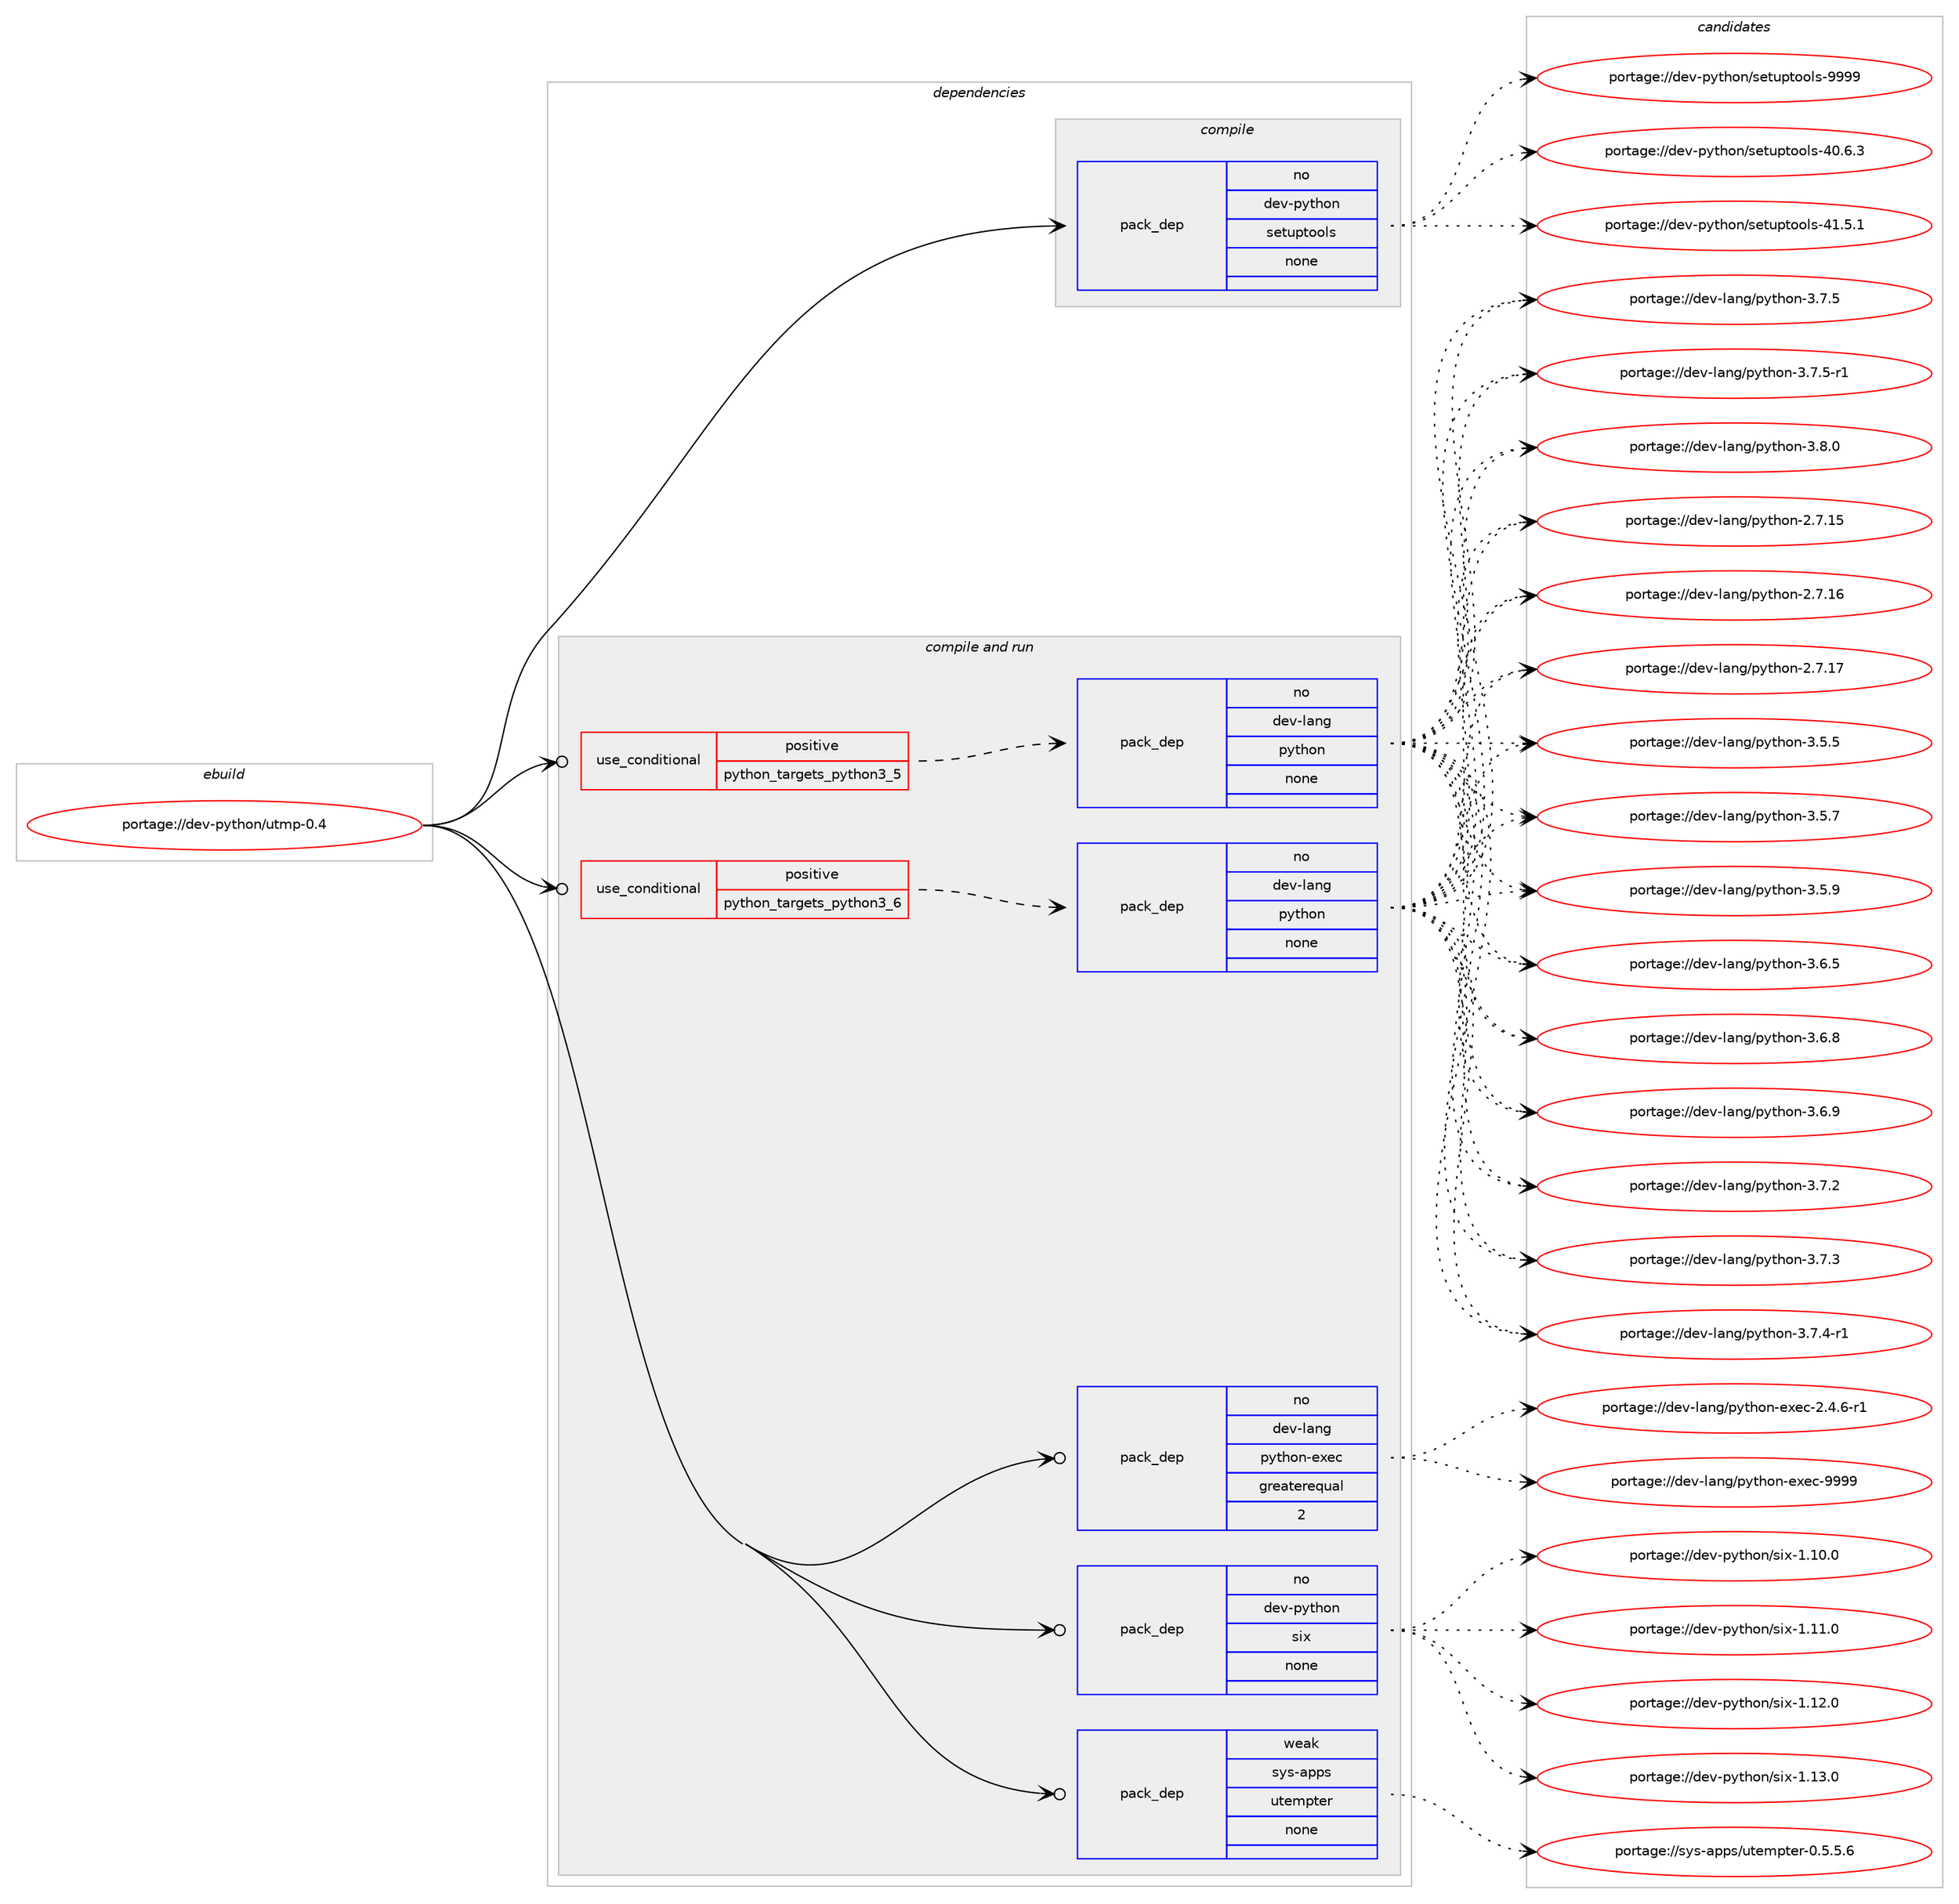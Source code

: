 digraph prolog {

# *************
# Graph options
# *************

newrank=true;
concentrate=true;
compound=true;
graph [rankdir=LR,fontname=Helvetica,fontsize=10,ranksep=1.5];#, ranksep=2.5, nodesep=0.2];
edge  [arrowhead=vee];
node  [fontname=Helvetica,fontsize=10];

# **********
# The ebuild
# **********

subgraph cluster_leftcol {
color=gray;
rank=same;
label=<<i>ebuild</i>>;
id [label="portage://dev-python/utmp-0.4", color=red, width=4, href="../dev-python/utmp-0.4.svg"];
}

# ****************
# The dependencies
# ****************

subgraph cluster_midcol {
color=gray;
label=<<i>dependencies</i>>;
subgraph cluster_compile {
fillcolor="#eeeeee";
style=filled;
label=<<i>compile</i>>;
subgraph pack133860 {
dependency177590 [label=<<TABLE BORDER="0" CELLBORDER="1" CELLSPACING="0" CELLPADDING="4" WIDTH="220"><TR><TD ROWSPAN="6" CELLPADDING="30">pack_dep</TD></TR><TR><TD WIDTH="110">no</TD></TR><TR><TD>dev-python</TD></TR><TR><TD>setuptools</TD></TR><TR><TD>none</TD></TR><TR><TD></TD></TR></TABLE>>, shape=none, color=blue];
}
id:e -> dependency177590:w [weight=20,style="solid",arrowhead="vee"];
}
subgraph cluster_compileandrun {
fillcolor="#eeeeee";
style=filled;
label=<<i>compile and run</i>>;
subgraph cond40320 {
dependency177591 [label=<<TABLE BORDER="0" CELLBORDER="1" CELLSPACING="0" CELLPADDING="4"><TR><TD ROWSPAN="3" CELLPADDING="10">use_conditional</TD></TR><TR><TD>positive</TD></TR><TR><TD>python_targets_python3_5</TD></TR></TABLE>>, shape=none, color=red];
subgraph pack133861 {
dependency177592 [label=<<TABLE BORDER="0" CELLBORDER="1" CELLSPACING="0" CELLPADDING="4" WIDTH="220"><TR><TD ROWSPAN="6" CELLPADDING="30">pack_dep</TD></TR><TR><TD WIDTH="110">no</TD></TR><TR><TD>dev-lang</TD></TR><TR><TD>python</TD></TR><TR><TD>none</TD></TR><TR><TD></TD></TR></TABLE>>, shape=none, color=blue];
}
dependency177591:e -> dependency177592:w [weight=20,style="dashed",arrowhead="vee"];
}
id:e -> dependency177591:w [weight=20,style="solid",arrowhead="odotvee"];
subgraph cond40321 {
dependency177593 [label=<<TABLE BORDER="0" CELLBORDER="1" CELLSPACING="0" CELLPADDING="4"><TR><TD ROWSPAN="3" CELLPADDING="10">use_conditional</TD></TR><TR><TD>positive</TD></TR><TR><TD>python_targets_python3_6</TD></TR></TABLE>>, shape=none, color=red];
subgraph pack133862 {
dependency177594 [label=<<TABLE BORDER="0" CELLBORDER="1" CELLSPACING="0" CELLPADDING="4" WIDTH="220"><TR><TD ROWSPAN="6" CELLPADDING="30">pack_dep</TD></TR><TR><TD WIDTH="110">no</TD></TR><TR><TD>dev-lang</TD></TR><TR><TD>python</TD></TR><TR><TD>none</TD></TR><TR><TD></TD></TR></TABLE>>, shape=none, color=blue];
}
dependency177593:e -> dependency177594:w [weight=20,style="dashed",arrowhead="vee"];
}
id:e -> dependency177593:w [weight=20,style="solid",arrowhead="odotvee"];
subgraph pack133863 {
dependency177595 [label=<<TABLE BORDER="0" CELLBORDER="1" CELLSPACING="0" CELLPADDING="4" WIDTH="220"><TR><TD ROWSPAN="6" CELLPADDING="30">pack_dep</TD></TR><TR><TD WIDTH="110">no</TD></TR><TR><TD>dev-lang</TD></TR><TR><TD>python-exec</TD></TR><TR><TD>greaterequal</TD></TR><TR><TD>2</TD></TR></TABLE>>, shape=none, color=blue];
}
id:e -> dependency177595:w [weight=20,style="solid",arrowhead="odotvee"];
subgraph pack133864 {
dependency177596 [label=<<TABLE BORDER="0" CELLBORDER="1" CELLSPACING="0" CELLPADDING="4" WIDTH="220"><TR><TD ROWSPAN="6" CELLPADDING="30">pack_dep</TD></TR><TR><TD WIDTH="110">no</TD></TR><TR><TD>dev-python</TD></TR><TR><TD>six</TD></TR><TR><TD>none</TD></TR><TR><TD></TD></TR></TABLE>>, shape=none, color=blue];
}
id:e -> dependency177596:w [weight=20,style="solid",arrowhead="odotvee"];
subgraph pack133865 {
dependency177597 [label=<<TABLE BORDER="0" CELLBORDER="1" CELLSPACING="0" CELLPADDING="4" WIDTH="220"><TR><TD ROWSPAN="6" CELLPADDING="30">pack_dep</TD></TR><TR><TD WIDTH="110">weak</TD></TR><TR><TD>sys-apps</TD></TR><TR><TD>utempter</TD></TR><TR><TD>none</TD></TR><TR><TD></TD></TR></TABLE>>, shape=none, color=blue];
}
id:e -> dependency177597:w [weight=20,style="solid",arrowhead="odotvee"];
}
subgraph cluster_run {
fillcolor="#eeeeee";
style=filled;
label=<<i>run</i>>;
}
}

# **************
# The candidates
# **************

subgraph cluster_choices {
rank=same;
color=gray;
label=<<i>candidates</i>>;

subgraph choice133860 {
color=black;
nodesep=1;
choiceportage100101118451121211161041111104711510111611711211611111110811545524846544651 [label="portage://dev-python/setuptools-40.6.3", color=red, width=4,href="../dev-python/setuptools-40.6.3.svg"];
choiceportage100101118451121211161041111104711510111611711211611111110811545524946534649 [label="portage://dev-python/setuptools-41.5.1", color=red, width=4,href="../dev-python/setuptools-41.5.1.svg"];
choiceportage10010111845112121116104111110471151011161171121161111111081154557575757 [label="portage://dev-python/setuptools-9999", color=red, width=4,href="../dev-python/setuptools-9999.svg"];
dependency177590:e -> choiceportage100101118451121211161041111104711510111611711211611111110811545524846544651:w [style=dotted,weight="100"];
dependency177590:e -> choiceportage100101118451121211161041111104711510111611711211611111110811545524946534649:w [style=dotted,weight="100"];
dependency177590:e -> choiceportage10010111845112121116104111110471151011161171121161111111081154557575757:w [style=dotted,weight="100"];
}
subgraph choice133861 {
color=black;
nodesep=1;
choiceportage10010111845108971101034711212111610411111045504655464953 [label="portage://dev-lang/python-2.7.15", color=red, width=4,href="../dev-lang/python-2.7.15.svg"];
choiceportage10010111845108971101034711212111610411111045504655464954 [label="portage://dev-lang/python-2.7.16", color=red, width=4,href="../dev-lang/python-2.7.16.svg"];
choiceportage10010111845108971101034711212111610411111045504655464955 [label="portage://dev-lang/python-2.7.17", color=red, width=4,href="../dev-lang/python-2.7.17.svg"];
choiceportage100101118451089711010347112121116104111110455146534653 [label="portage://dev-lang/python-3.5.5", color=red, width=4,href="../dev-lang/python-3.5.5.svg"];
choiceportage100101118451089711010347112121116104111110455146534655 [label="portage://dev-lang/python-3.5.7", color=red, width=4,href="../dev-lang/python-3.5.7.svg"];
choiceportage100101118451089711010347112121116104111110455146534657 [label="portage://dev-lang/python-3.5.9", color=red, width=4,href="../dev-lang/python-3.5.9.svg"];
choiceportage100101118451089711010347112121116104111110455146544653 [label="portage://dev-lang/python-3.6.5", color=red, width=4,href="../dev-lang/python-3.6.5.svg"];
choiceportage100101118451089711010347112121116104111110455146544656 [label="portage://dev-lang/python-3.6.8", color=red, width=4,href="../dev-lang/python-3.6.8.svg"];
choiceportage100101118451089711010347112121116104111110455146544657 [label="portage://dev-lang/python-3.6.9", color=red, width=4,href="../dev-lang/python-3.6.9.svg"];
choiceportage100101118451089711010347112121116104111110455146554650 [label="portage://dev-lang/python-3.7.2", color=red, width=4,href="../dev-lang/python-3.7.2.svg"];
choiceportage100101118451089711010347112121116104111110455146554651 [label="portage://dev-lang/python-3.7.3", color=red, width=4,href="../dev-lang/python-3.7.3.svg"];
choiceportage1001011184510897110103471121211161041111104551465546524511449 [label="portage://dev-lang/python-3.7.4-r1", color=red, width=4,href="../dev-lang/python-3.7.4-r1.svg"];
choiceportage100101118451089711010347112121116104111110455146554653 [label="portage://dev-lang/python-3.7.5", color=red, width=4,href="../dev-lang/python-3.7.5.svg"];
choiceportage1001011184510897110103471121211161041111104551465546534511449 [label="portage://dev-lang/python-3.7.5-r1", color=red, width=4,href="../dev-lang/python-3.7.5-r1.svg"];
choiceportage100101118451089711010347112121116104111110455146564648 [label="portage://dev-lang/python-3.8.0", color=red, width=4,href="../dev-lang/python-3.8.0.svg"];
dependency177592:e -> choiceportage10010111845108971101034711212111610411111045504655464953:w [style=dotted,weight="100"];
dependency177592:e -> choiceportage10010111845108971101034711212111610411111045504655464954:w [style=dotted,weight="100"];
dependency177592:e -> choiceportage10010111845108971101034711212111610411111045504655464955:w [style=dotted,weight="100"];
dependency177592:e -> choiceportage100101118451089711010347112121116104111110455146534653:w [style=dotted,weight="100"];
dependency177592:e -> choiceportage100101118451089711010347112121116104111110455146534655:w [style=dotted,weight="100"];
dependency177592:e -> choiceportage100101118451089711010347112121116104111110455146534657:w [style=dotted,weight="100"];
dependency177592:e -> choiceportage100101118451089711010347112121116104111110455146544653:w [style=dotted,weight="100"];
dependency177592:e -> choiceportage100101118451089711010347112121116104111110455146544656:w [style=dotted,weight="100"];
dependency177592:e -> choiceportage100101118451089711010347112121116104111110455146544657:w [style=dotted,weight="100"];
dependency177592:e -> choiceportage100101118451089711010347112121116104111110455146554650:w [style=dotted,weight="100"];
dependency177592:e -> choiceportage100101118451089711010347112121116104111110455146554651:w [style=dotted,weight="100"];
dependency177592:e -> choiceportage1001011184510897110103471121211161041111104551465546524511449:w [style=dotted,weight="100"];
dependency177592:e -> choiceportage100101118451089711010347112121116104111110455146554653:w [style=dotted,weight="100"];
dependency177592:e -> choiceportage1001011184510897110103471121211161041111104551465546534511449:w [style=dotted,weight="100"];
dependency177592:e -> choiceportage100101118451089711010347112121116104111110455146564648:w [style=dotted,weight="100"];
}
subgraph choice133862 {
color=black;
nodesep=1;
choiceportage10010111845108971101034711212111610411111045504655464953 [label="portage://dev-lang/python-2.7.15", color=red, width=4,href="../dev-lang/python-2.7.15.svg"];
choiceportage10010111845108971101034711212111610411111045504655464954 [label="portage://dev-lang/python-2.7.16", color=red, width=4,href="../dev-lang/python-2.7.16.svg"];
choiceportage10010111845108971101034711212111610411111045504655464955 [label="portage://dev-lang/python-2.7.17", color=red, width=4,href="../dev-lang/python-2.7.17.svg"];
choiceportage100101118451089711010347112121116104111110455146534653 [label="portage://dev-lang/python-3.5.5", color=red, width=4,href="../dev-lang/python-3.5.5.svg"];
choiceportage100101118451089711010347112121116104111110455146534655 [label="portage://dev-lang/python-3.5.7", color=red, width=4,href="../dev-lang/python-3.5.7.svg"];
choiceportage100101118451089711010347112121116104111110455146534657 [label="portage://dev-lang/python-3.5.9", color=red, width=4,href="../dev-lang/python-3.5.9.svg"];
choiceportage100101118451089711010347112121116104111110455146544653 [label="portage://dev-lang/python-3.6.5", color=red, width=4,href="../dev-lang/python-3.6.5.svg"];
choiceportage100101118451089711010347112121116104111110455146544656 [label="portage://dev-lang/python-3.6.8", color=red, width=4,href="../dev-lang/python-3.6.8.svg"];
choiceportage100101118451089711010347112121116104111110455146544657 [label="portage://dev-lang/python-3.6.9", color=red, width=4,href="../dev-lang/python-3.6.9.svg"];
choiceportage100101118451089711010347112121116104111110455146554650 [label="portage://dev-lang/python-3.7.2", color=red, width=4,href="../dev-lang/python-3.7.2.svg"];
choiceportage100101118451089711010347112121116104111110455146554651 [label="portage://dev-lang/python-3.7.3", color=red, width=4,href="../dev-lang/python-3.7.3.svg"];
choiceportage1001011184510897110103471121211161041111104551465546524511449 [label="portage://dev-lang/python-3.7.4-r1", color=red, width=4,href="../dev-lang/python-3.7.4-r1.svg"];
choiceportage100101118451089711010347112121116104111110455146554653 [label="portage://dev-lang/python-3.7.5", color=red, width=4,href="../dev-lang/python-3.7.5.svg"];
choiceportage1001011184510897110103471121211161041111104551465546534511449 [label="portage://dev-lang/python-3.7.5-r1", color=red, width=4,href="../dev-lang/python-3.7.5-r1.svg"];
choiceportage100101118451089711010347112121116104111110455146564648 [label="portage://dev-lang/python-3.8.0", color=red, width=4,href="../dev-lang/python-3.8.0.svg"];
dependency177594:e -> choiceportage10010111845108971101034711212111610411111045504655464953:w [style=dotted,weight="100"];
dependency177594:e -> choiceportage10010111845108971101034711212111610411111045504655464954:w [style=dotted,weight="100"];
dependency177594:e -> choiceportage10010111845108971101034711212111610411111045504655464955:w [style=dotted,weight="100"];
dependency177594:e -> choiceportage100101118451089711010347112121116104111110455146534653:w [style=dotted,weight="100"];
dependency177594:e -> choiceportage100101118451089711010347112121116104111110455146534655:w [style=dotted,weight="100"];
dependency177594:e -> choiceportage100101118451089711010347112121116104111110455146534657:w [style=dotted,weight="100"];
dependency177594:e -> choiceportage100101118451089711010347112121116104111110455146544653:w [style=dotted,weight="100"];
dependency177594:e -> choiceportage100101118451089711010347112121116104111110455146544656:w [style=dotted,weight="100"];
dependency177594:e -> choiceportage100101118451089711010347112121116104111110455146544657:w [style=dotted,weight="100"];
dependency177594:e -> choiceportage100101118451089711010347112121116104111110455146554650:w [style=dotted,weight="100"];
dependency177594:e -> choiceportage100101118451089711010347112121116104111110455146554651:w [style=dotted,weight="100"];
dependency177594:e -> choiceportage1001011184510897110103471121211161041111104551465546524511449:w [style=dotted,weight="100"];
dependency177594:e -> choiceportage100101118451089711010347112121116104111110455146554653:w [style=dotted,weight="100"];
dependency177594:e -> choiceportage1001011184510897110103471121211161041111104551465546534511449:w [style=dotted,weight="100"];
dependency177594:e -> choiceportage100101118451089711010347112121116104111110455146564648:w [style=dotted,weight="100"];
}
subgraph choice133863 {
color=black;
nodesep=1;
choiceportage10010111845108971101034711212111610411111045101120101994550465246544511449 [label="portage://dev-lang/python-exec-2.4.6-r1", color=red, width=4,href="../dev-lang/python-exec-2.4.6-r1.svg"];
choiceportage10010111845108971101034711212111610411111045101120101994557575757 [label="portage://dev-lang/python-exec-9999", color=red, width=4,href="../dev-lang/python-exec-9999.svg"];
dependency177595:e -> choiceportage10010111845108971101034711212111610411111045101120101994550465246544511449:w [style=dotted,weight="100"];
dependency177595:e -> choiceportage10010111845108971101034711212111610411111045101120101994557575757:w [style=dotted,weight="100"];
}
subgraph choice133864 {
color=black;
nodesep=1;
choiceportage100101118451121211161041111104711510512045494649484648 [label="portage://dev-python/six-1.10.0", color=red, width=4,href="../dev-python/six-1.10.0.svg"];
choiceportage100101118451121211161041111104711510512045494649494648 [label="portage://dev-python/six-1.11.0", color=red, width=4,href="../dev-python/six-1.11.0.svg"];
choiceportage100101118451121211161041111104711510512045494649504648 [label="portage://dev-python/six-1.12.0", color=red, width=4,href="../dev-python/six-1.12.0.svg"];
choiceportage100101118451121211161041111104711510512045494649514648 [label="portage://dev-python/six-1.13.0", color=red, width=4,href="../dev-python/six-1.13.0.svg"];
dependency177596:e -> choiceportage100101118451121211161041111104711510512045494649484648:w [style=dotted,weight="100"];
dependency177596:e -> choiceportage100101118451121211161041111104711510512045494649494648:w [style=dotted,weight="100"];
dependency177596:e -> choiceportage100101118451121211161041111104711510512045494649504648:w [style=dotted,weight="100"];
dependency177596:e -> choiceportage100101118451121211161041111104711510512045494649514648:w [style=dotted,weight="100"];
}
subgraph choice133865 {
color=black;
nodesep=1;
choiceportage1151211154597112112115471171161011091121161011144548465346534654 [label="portage://sys-apps/utempter-0.5.5.6", color=red, width=4,href="../sys-apps/utempter-0.5.5.6.svg"];
dependency177597:e -> choiceportage1151211154597112112115471171161011091121161011144548465346534654:w [style=dotted,weight="100"];
}
}

}
